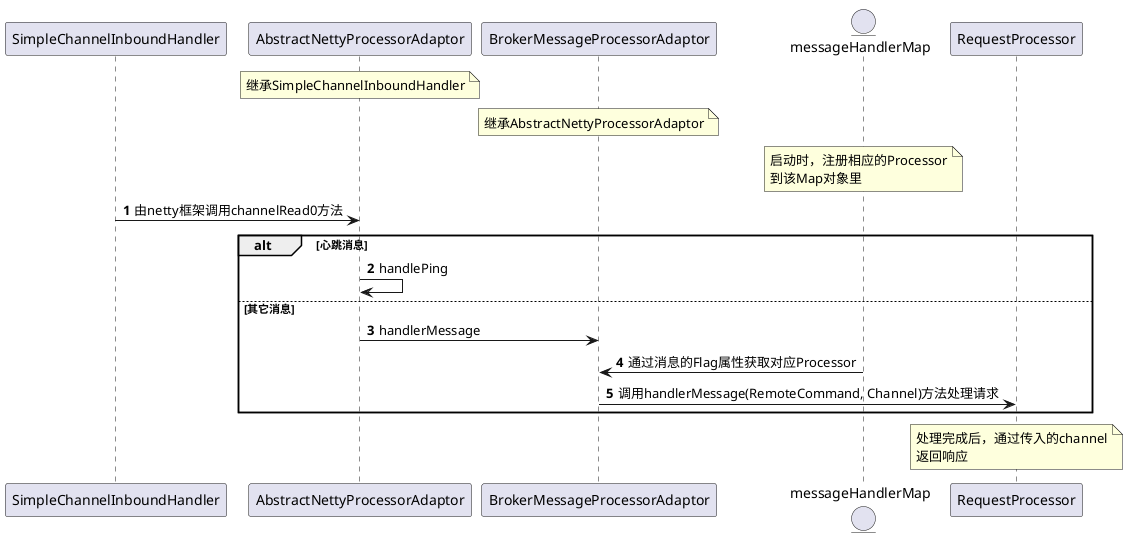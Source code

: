 @startuml

participant SimpleChannelInboundHandler

participant AbstractNettyProcessorAdaptor
note over AbstractNettyProcessorAdaptor
继承SimpleChannelInboundHandler
end note

participant BrokerMessageProcessorAdaptor
note over BrokerMessageProcessorAdaptor
继承AbstractNettyProcessorAdaptor
end note

entity messageHandlerMap
note over messageHandlerMap
    启动时，注册相应的Processor
    到该Map对象里
end note


autonumber
SimpleChannelInboundHandler -> AbstractNettyProcessorAdaptor : 由netty框架调用channelRead0方法

alt 心跳消息
    AbstractNettyProcessorAdaptor -> AbstractNettyProcessorAdaptor : handlePing
else 其它消息
    AbstractNettyProcessorAdaptor -> BrokerMessageProcessorAdaptor : handlerMessage
    messageHandlerMap -> BrokerMessageProcessorAdaptor: 通过消息的Flag属性获取对应Processor
    BrokerMessageProcessorAdaptor -> RequestProcessor : 调用handlerMessage(RemoteCommand, Channel)方法处理请求
end

note over RequestProcessor
处理完成后，通过传入的channel
返回响应
end note
@enduml